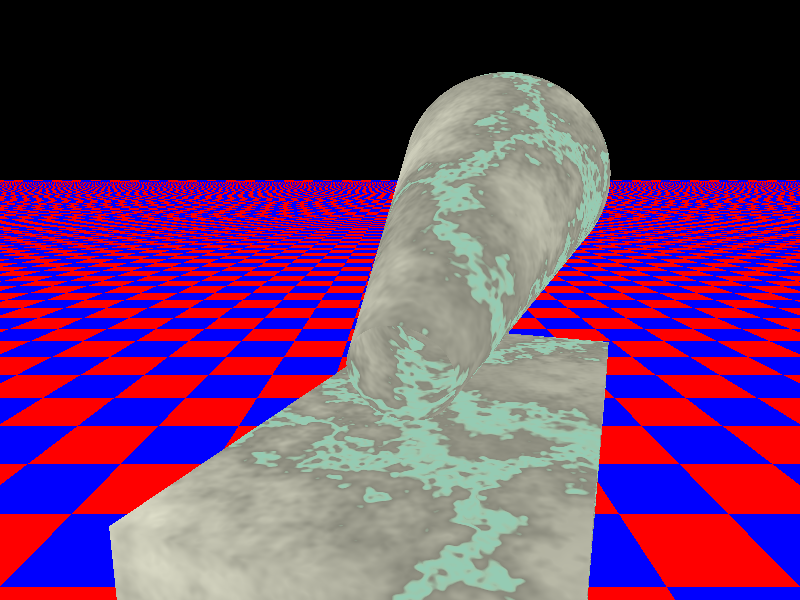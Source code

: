 #include "colors.inc"    // The include files contain
#include "stones.inc"    // pre-defined scene elements

camera {
    location <0, 2, -3>
    look_at <0, 1, 2>
}

//sphere {
//    <0, 1, 2> 2
//    texture {
//        pigment { color Yellow }
//    }
//}

box {
  <-1, 0, -1> // near left lower corner
  <1, 0.5, 3> // far upper right corner
  texture {
    T_Stone25 // pre-defined from "stones.inc"
    scale 4 // scale 4x in all directions
  }
  rotate y*20 // rotate <0, 20, 0>
}

cone {
  <0, 1, 0>, 0.3 // center and radius of one end
  <1, 2, 3>, 1.0 // center and radius of other end
  open // no end caps
  texture { T_Stone25 scale 4 }
}

plane { 
  <0, 1, 0>, -1 //surface normal, displacement
  //alternative: y, -1
  pigment {
    checker color Red, color Blue
  }
}

light_source { 
  <2 * cos(360*clock), 4, 2*sin(360*clock)>
  color White
}
